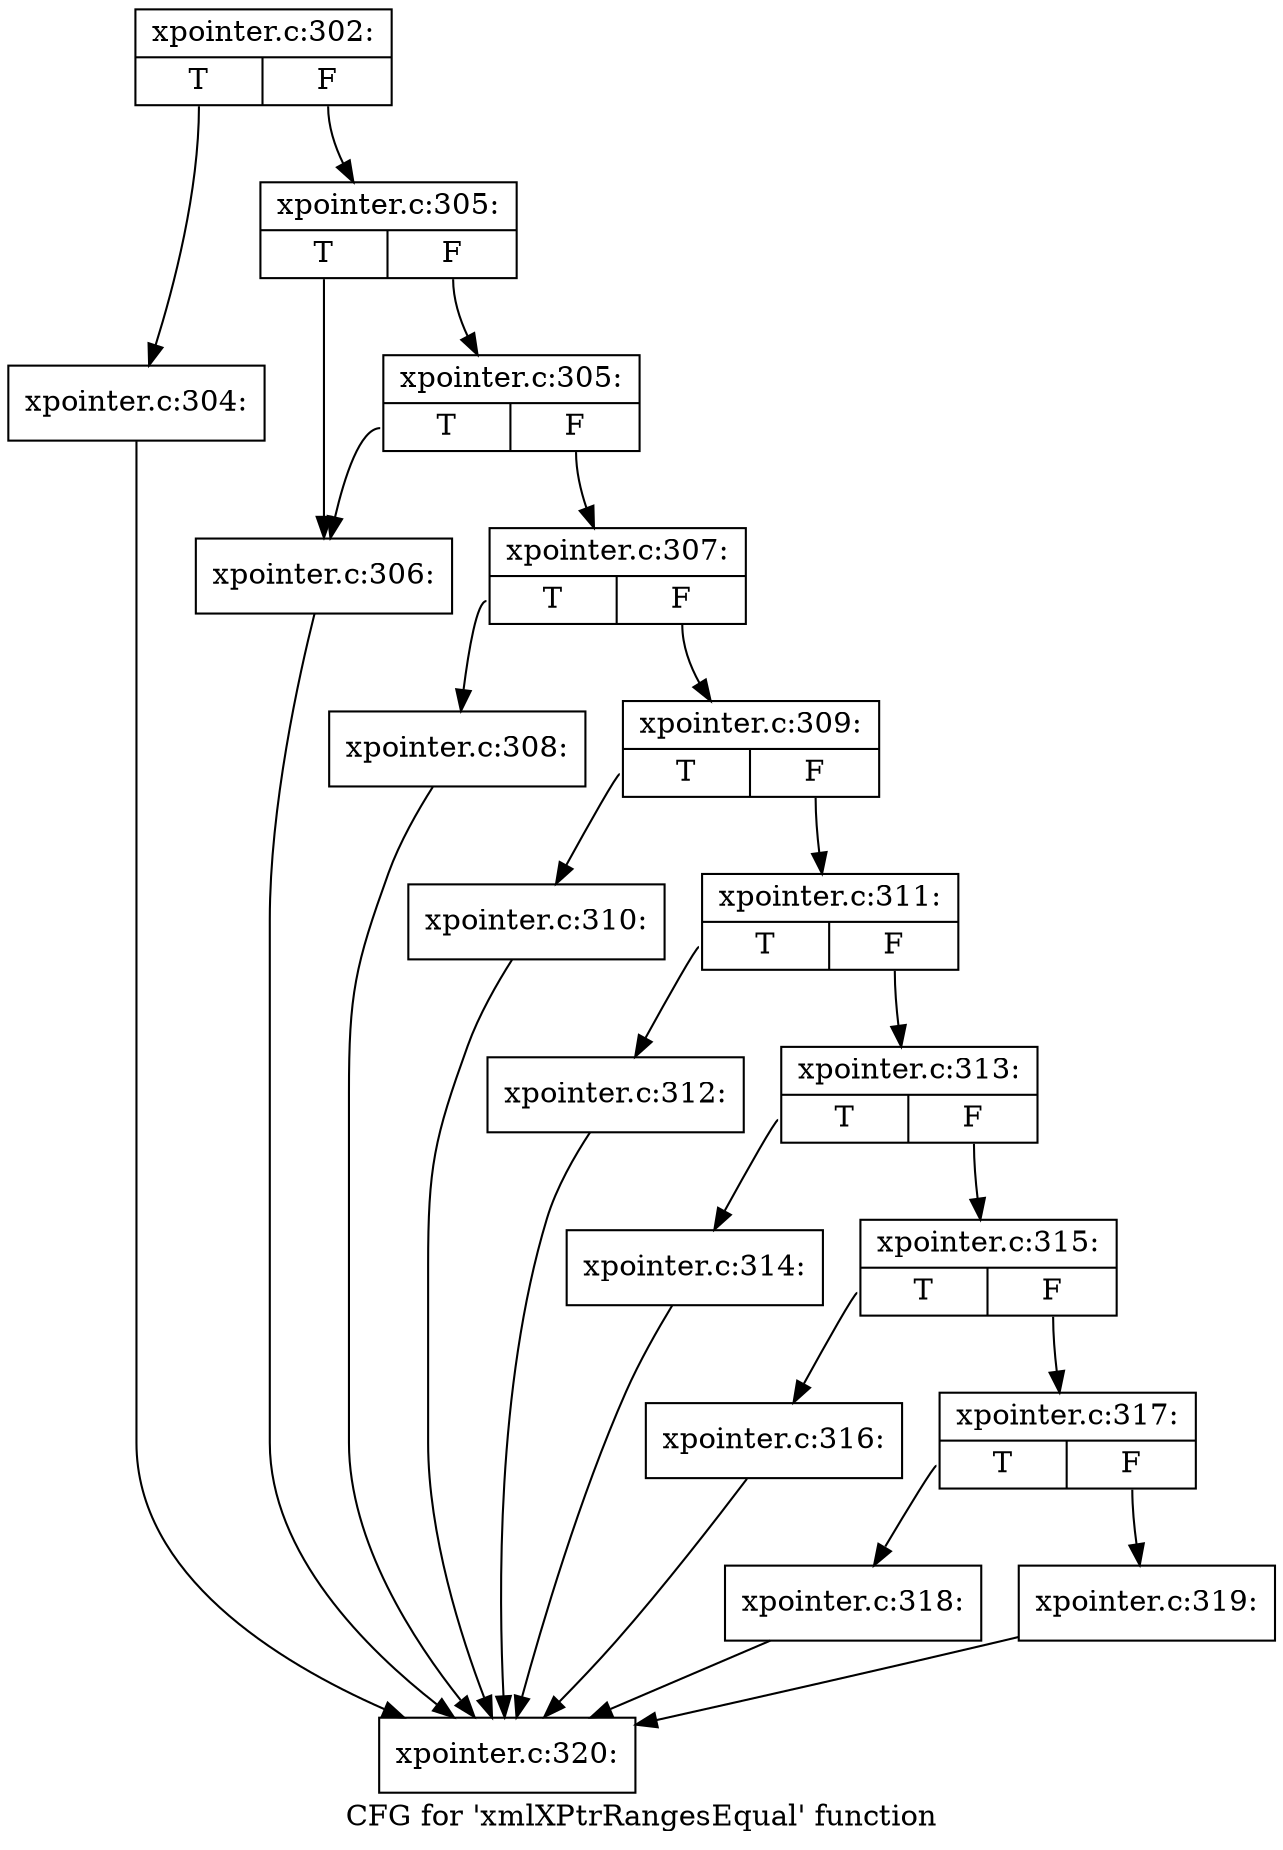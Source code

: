 digraph "CFG for 'xmlXPtrRangesEqual' function" {
	label="CFG for 'xmlXPtrRangesEqual' function";

	Node0x50f5840 [shape=record,label="{xpointer.c:302:|{<s0>T|<s1>F}}"];
	Node0x50f5840:s0 -> Node0x51cbbe0;
	Node0x50f5840:s1 -> Node0x51cbc30;
	Node0x51cbbe0 [shape=record,label="{xpointer.c:304:}"];
	Node0x51cbbe0 -> Node0x51cba00;
	Node0x51cbc30 [shape=record,label="{xpointer.c:305:|{<s0>T|<s1>F}}"];
	Node0x51cbc30:s0 -> Node0x51cf9d0;
	Node0x51cbc30:s1 -> Node0x51cfa70;
	Node0x51cfa70 [shape=record,label="{xpointer.c:305:|{<s0>T|<s1>F}}"];
	Node0x51cfa70:s0 -> Node0x51cf9d0;
	Node0x51cfa70:s1 -> Node0x51cfa20;
	Node0x51cf9d0 [shape=record,label="{xpointer.c:306:}"];
	Node0x51cf9d0 -> Node0x51cba00;
	Node0x51cfa20 [shape=record,label="{xpointer.c:307:|{<s0>T|<s1>F}}"];
	Node0x51cfa20:s0 -> Node0x51d0160;
	Node0x51cfa20:s1 -> Node0x51d01b0;
	Node0x51d0160 [shape=record,label="{xpointer.c:308:}"];
	Node0x51d0160 -> Node0x51cba00;
	Node0x51d01b0 [shape=record,label="{xpointer.c:309:|{<s0>T|<s1>F}}"];
	Node0x51d01b0:s0 -> Node0x51c74b0;
	Node0x51d01b0:s1 -> Node0x5118ab0;
	Node0x51c74b0 [shape=record,label="{xpointer.c:310:}"];
	Node0x51c74b0 -> Node0x51cba00;
	Node0x5118ab0 [shape=record,label="{xpointer.c:311:|{<s0>T|<s1>F}}"];
	Node0x5118ab0:s0 -> Node0x5119070;
	Node0x5118ab0:s1 -> Node0x51190c0;
	Node0x5119070 [shape=record,label="{xpointer.c:312:}"];
	Node0x5119070 -> Node0x51cba00;
	Node0x51190c0 [shape=record,label="{xpointer.c:313:|{<s0>T|<s1>F}}"];
	Node0x51190c0:s0 -> Node0x51d1e80;
	Node0x51190c0:s1 -> Node0x51d1ed0;
	Node0x51d1e80 [shape=record,label="{xpointer.c:314:}"];
	Node0x51d1e80 -> Node0x51cba00;
	Node0x51d1ed0 [shape=record,label="{xpointer.c:315:|{<s0>T|<s1>F}}"];
	Node0x51d1ed0:s0 -> Node0x51d2620;
	Node0x51d1ed0:s1 -> Node0x51d2670;
	Node0x51d2620 [shape=record,label="{xpointer.c:316:}"];
	Node0x51d2620 -> Node0x51cba00;
	Node0x51d2670 [shape=record,label="{xpointer.c:317:|{<s0>T|<s1>F}}"];
	Node0x51d2670:s0 -> Node0x51d2dc0;
	Node0x51d2670:s1 -> Node0x51d2e10;
	Node0x51d2dc0 [shape=record,label="{xpointer.c:318:}"];
	Node0x51d2dc0 -> Node0x51cba00;
	Node0x51d2e10 [shape=record,label="{xpointer.c:319:}"];
	Node0x51d2e10 -> Node0x51cba00;
	Node0x51cba00 [shape=record,label="{xpointer.c:320:}"];
}
